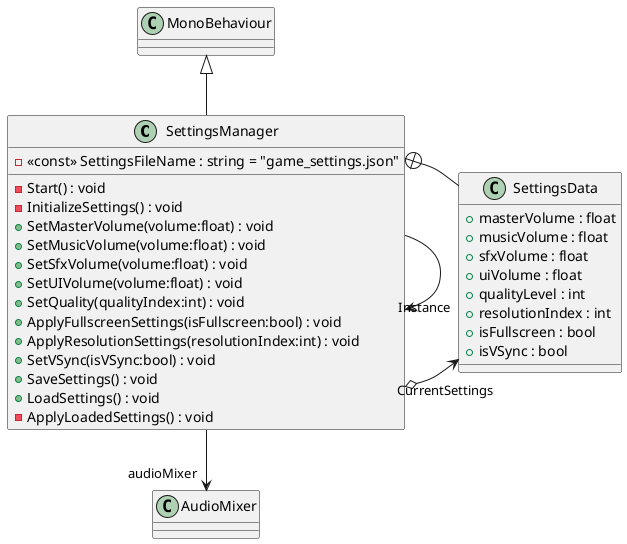 @startuml
class SettingsManager {
    - <<const>> SettingsFileName : string = "game_settings.json"
    - Start() : void
    - InitializeSettings() : void
    + SetMasterVolume(volume:float) : void
    + SetMusicVolume(volume:float) : void
    + SetSfxVolume(volume:float) : void
    + SetUIVolume(volume:float) : void
    + SetQuality(qualityIndex:int) : void
    + ApplyFullscreenSettings(isFullscreen:bool) : void
    + ApplyResolutionSettings(resolutionIndex:int) : void
    + SetVSync(isVSync:bool) : void
    + SaveSettings() : void
    + LoadSettings() : void
    - ApplyLoadedSettings() : void
}
class SettingsData {
    + masterVolume : float
    + musicVolume : float
    + sfxVolume : float
    + uiVolume : float
    + qualityLevel : int
    + resolutionIndex : int
    + isFullscreen : bool
    + isVSync : bool
}
MonoBehaviour <|-- SettingsManager
SettingsManager --> "Instance" SettingsManager
SettingsManager --> "audioMixer" AudioMixer
SettingsManager o-> "CurrentSettings" SettingsData
SettingsManager +-- SettingsData
@enduml
